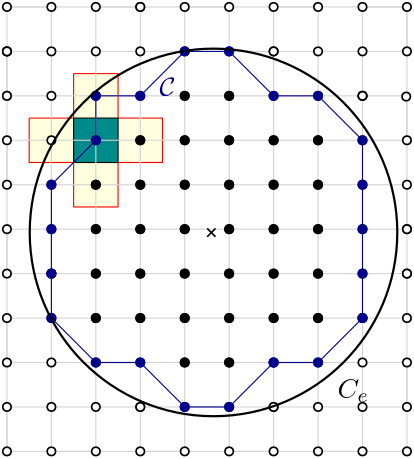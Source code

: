 <?xml version="1.0"?>
<!DOCTYPE ipe SYSTEM "ipe.dtd">
<ipe version="70005" creator="Ipe 7.1.1">
<info created="D:20130524143309" modified="D:20130701140657"/>
<ipestyle name="basic">
<symbol name="arrow/arc(spx)">
<path stroke="sym-stroke" fill="sym-stroke" pen="sym-pen">
0 0 m
-1 0.333 l
-1 -0.333 l
h
</path>
</symbol>
<symbol name="arrow/farc(spx)">
<path stroke="sym-stroke" fill="white" pen="sym-pen">
0 0 m
-1 0.333 l
-1 -0.333 l
h
</path>
</symbol>
<symbol name="mark/circle(sx)" transformations="translations">
<path fill="sym-stroke">
0.6 0 0 0.6 0 0 e
0.4 0 0 0.4 0 0 e
</path>
</symbol>
<symbol name="mark/disk(sx)" transformations="translations">
<path fill="sym-stroke">
0.6 0 0 0.6 0 0 e
</path>
</symbol>
<symbol name="mark/fdisk(sfx)" transformations="translations">
<group>
<path fill="sym-fill">
0.5 0 0 0.5 0 0 e
</path>
<path fill="sym-stroke" fillrule="eofill">
0.6 0 0 0.6 0 0 e
0.4 0 0 0.4 0 0 e
</path>
</group>
</symbol>
<symbol name="mark/box(sx)" transformations="translations">
<path fill="sym-stroke" fillrule="eofill">
-0.6 -0.6 m
0.6 -0.6 l
0.6 0.6 l
-0.6 0.6 l
h
-0.4 -0.4 m
0.4 -0.4 l
0.4 0.4 l
-0.4 0.4 l
h
</path>
</symbol>
<symbol name="mark/square(sx)" transformations="translations">
<path fill="sym-stroke">
-0.6 -0.6 m
0.6 -0.6 l
0.6 0.6 l
-0.6 0.6 l
h
</path>
</symbol>
<symbol name="mark/fsquare(sfx)" transformations="translations">
<group>
<path fill="sym-fill">
-0.5 -0.5 m
0.5 -0.5 l
0.5 0.5 l
-0.5 0.5 l
h
</path>
<path fill="sym-stroke" fillrule="eofill">
-0.6 -0.6 m
0.6 -0.6 l
0.6 0.6 l
-0.6 0.6 l
h
-0.4 -0.4 m
0.4 -0.4 l
0.4 0.4 l
-0.4 0.4 l
h
</path>
</group>
</symbol>
<symbol name="mark/cross(sx)" transformations="translations">
<group>
<path fill="sym-stroke">
-0.43 -0.57 m
0.57 0.43 l
0.43 0.57 l
-0.57 -0.43 l
h
</path>
<path fill="sym-stroke">
-0.43 0.57 m
0.57 -0.43 l
0.43 -0.57 l
-0.57 0.43 l
h
</path>
</group>
</symbol>
<symbol name="arrow/fnormal(spx)">
<path stroke="sym-stroke" fill="white" pen="sym-pen">
0 0 m
-1 0.333 l
-1 -0.333 l
h
</path>
</symbol>
<symbol name="arrow/pointed(spx)">
<path stroke="sym-stroke" fill="sym-stroke" pen="sym-pen">
0 0 m
-1 0.333 l
-0.8 0 l
-1 -0.333 l
h
</path>
</symbol>
<symbol name="arrow/fpointed(spx)">
<path stroke="sym-stroke" fill="white" pen="sym-pen">
0 0 m
-1 0.333 l
-0.8 0 l
-1 -0.333 l
h
</path>
</symbol>
<symbol name="arrow/linear(spx)">
<path stroke="sym-stroke" pen="sym-pen">
-1 0.333 m
0 0 l
-1 -0.333 l
</path>
</symbol>
<symbol name="arrow/fdouble(spx)">
<path stroke="sym-stroke" fill="white" pen="sym-pen">
0 0 m
-1 0.333 l
-1 -0.333 l
h
-1 0 m
-2 0.333 l
-2 -0.333 l
h
</path>
</symbol>
<symbol name="arrow/double(spx)">
<path stroke="sym-stroke" fill="sym-stroke" pen="sym-pen">
0 0 m
-1 0.333 l
-1 -0.333 l
h
-1 0 m
-2 0.333 l
-2 -0.333 l
h
</path>
</symbol>
<pen name="heavier" value="0.8"/>
<pen name="fat" value="1.2"/>
<pen name="ultrafat" value="2"/>
<symbolsize name="large" value="5"/>
<symbolsize name="small" value="2"/>
<symbolsize name="tiny" value="1.1"/>
<arrowsize name="large" value="10"/>
<arrowsize name="small" value="5"/>
<arrowsize name="tiny" value="3"/>
<color name="red" value="1 0 0"/>
<color name="green" value="0 1 0"/>
<color name="blue" value="0 0 1"/>
<color name="yellow" value="1 1 0"/>
<color name="orange" value="1 0.647 0"/>
<color name="gold" value="1 0.843 0"/>
<color name="purple" value="0.627 0.125 0.941"/>
<color name="gray" value="0.745"/>
<color name="brown" value="0.647 0.165 0.165"/>
<color name="navy" value="0 0 0.502"/>
<color name="pink" value="1 0.753 0.796"/>
<color name="seagreen" value="0.18 0.545 0.341"/>
<color name="turquoise" value="0.251 0.878 0.816"/>
<color name="violet" value="0.933 0.51 0.933"/>
<color name="darkblue" value="0 0 0.545"/>
<color name="darkcyan" value="0 0.545 0.545"/>
<color name="darkgray" value="0.663"/>
<color name="darkgreen" value="0 0.392 0"/>
<color name="darkmagenta" value="0.545 0 0.545"/>
<color name="darkorange" value="1 0.549 0"/>
<color name="darkred" value="0.545 0 0"/>
<color name="lightblue" value="0.678 0.847 0.902"/>
<color name="lightcyan" value="0.878 1 1"/>
<color name="lightgray" value="0.827"/>
<color name="lightgreen" value="0.565 0.933 0.565"/>
<color name="lightyellow" value="1 1 0.878"/>
<dashstyle name="dashed" value="[4] 0"/>
<dashstyle name="dotted" value="[1 3] 0"/>
<dashstyle name="dash dotted" value="[4 2 1 2] 0"/>
<dashstyle name="dash dot dotted" value="[4 2 1 2 1 2] 0"/>
<textsize name="large" value="\large"/>
<textsize name="Large" value="\Large"/>
<textsize name="LARGE" value="\LARGE"/>
<textsize name="huge" value="\huge"/>
<textsize name="Huge" value="\Huge"/>
<textsize name="small" value="\small"/>
<textsize name="footnote" value="\footnotesize"/>
<textsize name="tiny" value="\tiny"/>
<textstyle name="center" begin="\begin{center}" end="\end{center}"/>
<textstyle name="itemize" begin="\begin{itemize}" end="\end{itemize}"/>
<textstyle name="item" begin="\begin{itemize}\item{}" end="\end{itemize}"/>
<gridsize name="4 pts" value="4"/>
<gridsize name="8 pts (~3 mm)" value="8"/>
<gridsize name="16 pts (~6 mm)" value="16"/>
<gridsize name="32 pts (~12 mm)" value="32"/>
<gridsize name="10 pts (~3.5 mm)" value="10"/>
<gridsize name="20 pts (~7 mm)" value="20"/>
<gridsize name="14 pts (~5 mm)" value="14"/>
<gridsize name="28 pts (~10 mm)" value="28"/>
<gridsize name="56 pts (~20 mm)" value="56"/>
<anglesize name="90 deg" value="90"/>
<anglesize name="60 deg" value="60"/>
<anglesize name="45 deg" value="45"/>
<anglesize name="30 deg" value="30"/>
<anglesize name="22.5 deg" value="22.5"/>
<tiling name="falling" angle="-60" step="4" width="1"/>
<tiling name="rising" angle="30" step="4" width="1"/>
</ipestyle>
<page>
<layer name="dot"/>
<layer name="circle"/>
<layer name="beta"/>
<layer name="alpha"/>
<layer name="gamma"/>
<view layers="dot circle" active="circle"/>
<path layer="circle" stroke="red" fill="lightyellow">
248 664 m
248 648 l
264 648 l
264 632 l
280 632 l
280 648 l
296 648 l
296 664 l
280 664 l
280 680 l
264 680 l
264 664 l
248 664 l
</path>
<path stroke="black" fill="darkcyan">
264 664 m
264 648 l
280 648 l
280 664 l
264 664 l
264 664 l
</path>
<path stroke="lightgray">
240 704 m
384 704 l
384 688 l
240 688 l
240 672 l
384 672 l
384 656 l
240 656 l
240 640 l
384 640 l
384 624 l
240 624 l
240 608 l
384 608 l
384 592 l
240 592 l
240 576 l
384 576 l
384 560 l
240 560 l
240 544 l
384 544 l
</path>
<path stroke="lightgray">
384 544 m
384 544 l
384 704 l
368 704 l
368 544 l
352 544 l
352 704 l
336 704 l
336 544 l
320 544 l
320 704 l
304 704 l
304 544 l
288 544 l
288 704 l
272 704 l
272 544 l
256 544 l
256 704 l
240 704 l
240 544 l
</path>
<use layer="dot" name="mark/fdisk(sfx)" pos="256 672" size="normal" stroke="black" fill="white"/>
<use name="mark/fdisk(sfx)" pos="256 656" size="normal" stroke="black" fill="white"/>
<use name="mark/disk(sx)" pos="256 640" size="normal" stroke="darkblue"/>
<use name="mark/disk(sx)" pos="256 624" size="normal" stroke="darkblue"/>
<use name="mark/disk(sx)" pos="256 608" size="normal" stroke="darkblue"/>
<use name="mark/disk(sx)" pos="256 608" size="normal" stroke="darkblue"/>
<use name="mark/fdisk(sfx)" pos="256 576" size="normal" stroke="black" fill="white"/>
<use name="mark/disk(sx)" pos="272 576" size="normal" stroke="darkblue"/>
<use name="mark/disk(sx)" pos="272 592" size="normal" stroke="black"/>
<use name="mark/disk(sx)" pos="272 608" size="normal" stroke="black"/>
<use name="mark/disk(sx)" pos="272 624" size="normal" stroke="black"/>
<use name="mark/disk(sx)" pos="272 640" size="normal" stroke="black"/>
<use name="mark/disk(sx)" pos="272 656" size="normal" stroke="darkblue"/>
<use name="mark/disk(sx)" pos="272 672" size="normal" stroke="darkblue"/>
<use name="mark/disk(sx)" pos="288 672" size="normal" stroke="darkblue"/>
<use name="mark/disk(sx)" pos="288 656" size="normal" stroke="black"/>
<use name="mark/disk(sx)" pos="288 640" size="normal" stroke="black"/>
<use name="mark/disk(sx)" pos="288 624" size="normal" stroke="black"/>
<use name="mark/disk(sx)" pos="288 608" size="normal" stroke="black"/>
<use name="mark/disk(sx)" pos="288 592" size="normal" stroke="black"/>
<use name="mark/disk(sx)" pos="288 576" size="normal" stroke="darkblue"/>
<use name="mark/disk(sx)" pos="304 576" size="normal" stroke="black"/>
<use name="mark/disk(sx)" pos="304 592" size="normal" stroke="black"/>
<use name="mark/disk(sx)" pos="304 608" size="normal" stroke="black"/>
<use name="mark/disk(sx)" pos="304 624" size="normal" stroke="black"/>
<use name="mark/disk(sx)" pos="304 640" size="normal" stroke="black"/>
<use name="mark/disk(sx)" pos="304 656" size="normal" stroke="black"/>
<use name="mark/disk(sx)" pos="304 672" size="normal" stroke="black"/>
<use name="mark/disk(sx)" pos="320 672" size="normal" stroke="black"/>
<use name="mark/disk(sx)" pos="320 656" size="normal" stroke="black"/>
<use name="mark/disk(sx)" pos="320 640" size="normal" stroke="black"/>
<use name="mark/disk(sx)" pos="320 624" size="normal" stroke="black"/>
<use name="mark/disk(sx)" pos="320 608" size="normal" stroke="black"/>
<use name="mark/disk(sx)" pos="320 592" size="normal" stroke="black"/>
<use name="mark/disk(sx)" pos="320 576" size="normal" stroke="black"/>
<use name="mark/disk(sx)" pos="336 656" size="normal" stroke="black"/>
<use name="mark/disk(sx)" pos="336 640" size="normal" stroke="black"/>
<use name="mark/disk(sx)" pos="336 624" size="normal" stroke="black"/>
<use name="mark/disk(sx)" pos="336 608" size="normal" stroke="black"/>
<use name="mark/disk(sx)" pos="336 576" size="normal" stroke="darkblue"/>
<use name="mark/disk(sx)" pos="336 576" size="normal" stroke="darkblue"/>
<use name="mark/disk(sx)" pos="352 576" size="normal" stroke="darkblue"/>
<use name="mark/disk(sx)" pos="352 592" size="normal" stroke="black"/>
<use name="mark/disk(sx)" pos="352 608" size="normal" stroke="black"/>
<use name="mark/disk(sx)" pos="352 640" size="normal" stroke="black"/>
<use name="mark/disk(sx)" pos="352 656" size="normal" stroke="black"/>
<use name="mark/disk(sx)" pos="352 672" size="normal" stroke="darkblue"/>
<use name="mark/disk(sx)" pos="336 672" size="normal" stroke="darkblue"/>
<use name="mark/disk(sx)" pos="352 624" size="normal" stroke="black"/>
<use name="mark/disk(sx)" pos="336 592" size="normal" stroke="black"/>
<use name="mark/fdisk(sfx)" pos="368 576" size="normal" stroke="black" fill="white"/>
<use name="mark/disk(sx)" pos="368 592" size="normal" stroke="darkblue"/>
<use name="mark/disk(sx)" pos="368 592" size="normal" stroke="darkblue"/>
<use name="mark/disk(sx)" pos="368 608" size="normal" stroke="darkblue"/>
<use name="mark/disk(sx)" pos="368 624" size="normal" stroke="darkblue"/>
<use name="mark/disk(sx)" pos="368 640" size="normal" stroke="darkblue"/>
<use name="mark/fdisk(sfx)" pos="368 672" size="normal" stroke="black" fill="white"/>
<use name="mark/fdisk(sfx)" pos="368 672" size="normal" stroke="black" fill="white"/>
<use name="mark/fdisk(sfx)" pos="368 672" size="normal" stroke="black" fill="white"/>
<use name="mark/disk(sx)" pos="368 656" size="normal" stroke="darkblue"/>
<use name="mark/fdisk(sfx)" pos="352 560" size="normal" stroke="black" fill="white"/>
<use name="mark/fdisk(sfx)" pos="336 560" size="normal" stroke="black" fill="white"/>
<use name="mark/disk(sx)" pos="320 560" size="normal" stroke="darkblue"/>
<use name="mark/fdisk(sfx)" pos="288 560" size="normal" stroke="black" fill="white"/>
<use name="mark/fdisk(sfx)" pos="288 560" size="normal" stroke="black" fill="white"/>
<use name="mark/fdisk(sfx)" pos="272 560" size="normal" stroke="black" fill="white"/>
<use name="mark/fdisk(sfx)" pos="256 560" size="normal" stroke="black" fill="white"/>
<use name="mark/disk(sx)" pos="304 560" size="normal" stroke="darkblue"/>
<use name="mark/fdisk(sfx)" pos="368 560" size="normal" stroke="black" fill="white"/>
<use name="mark/fdisk(sfx)" pos="336 560" size="normal" stroke="black" fill="white"/>
<use name="mark/disk(sx)" pos="288 656" size="normal" stroke="black"/>
<use name="mark/disk(sx)" pos="272 672" size="normal" stroke="darkblue"/>
<use name="mark/disk(sx)" pos="288 672" size="normal" stroke="darkblue"/>
<use name="mark/disk(sx)" pos="304 672" size="normal" stroke="black"/>
<use name="mark/disk(sx)" pos="320 672" size="normal" stroke="black"/>
<use name="mark/disk(sx)" pos="336 672" size="normal" stroke="darkblue"/>
<use name="mark/disk(sx)" pos="352 672" size="normal" stroke="darkblue"/>
<use name="mark/disk(sx)" pos="352 656" size="normal" stroke="black"/>
<use name="mark/disk(sx)" pos="368 656" size="normal" stroke="darkblue"/>
<use name="mark/disk(sx)" pos="368 640" size="normal" stroke="darkblue"/>
<use name="mark/disk(sx)" pos="352 640" size="normal" stroke="black"/>
<use name="mark/disk(sx)" pos="336 640" size="normal" stroke="black"/>
<use name="mark/disk(sx)" pos="336 656" size="normal" stroke="black"/>
<use name="mark/disk(sx)" pos="320 656" size="normal" stroke="black"/>
<use name="mark/disk(sx)" pos="320 640" size="normal" stroke="black"/>
<use name="mark/disk(sx)" pos="304 640" size="normal" stroke="black"/>
<use name="mark/disk(sx)" pos="304 656" size="normal" stroke="black"/>
<use name="mark/disk(sx)" pos="288 624" size="normal" stroke="black"/>
<use name="mark/disk(sx)" pos="288 640" size="normal" stroke="black"/>
<use name="mark/disk(sx)" pos="272 640" size="normal" stroke="black"/>
<use name="mark/disk(sx)" pos="272 656" size="normal" stroke="darkblue"/>
<use name="mark/disk(sx)" pos="256 640" size="normal" stroke="darkblue"/>
<use name="mark/disk(sx)" pos="256 624" size="normal" stroke="darkblue"/>
<use name="mark/disk(sx)" pos="272 624" size="normal" stroke="black"/>
<use name="mark/disk(sx)" pos="304 624" size="normal" stroke="black"/>
<use name="mark/disk(sx)" pos="320 624" size="normal" stroke="black"/>
<use name="mark/disk(sx)" pos="336 624" size="normal" stroke="black"/>
<use name="mark/disk(sx)" pos="352 624" size="normal" stroke="black"/>
<use name="mark/disk(sx)" pos="368 624" size="normal" stroke="darkblue"/>
<use name="mark/disk(sx)" pos="368 608" size="normal" stroke="darkblue"/>
<use name="mark/disk(sx)" pos="352 608" size="normal" stroke="black"/>
<use name="mark/disk(sx)" pos="336 608" size="normal" stroke="black"/>
<use name="mark/disk(sx)" pos="320 608" size="normal" stroke="black"/>
<use name="mark/disk(sx)" pos="304 608" size="normal" stroke="black"/>
<use name="mark/disk(sx)" pos="288 608" size="normal" stroke="black"/>
<use name="mark/disk(sx)" pos="272 608" size="normal" stroke="black"/>
<use name="mark/disk(sx)" pos="256 608" size="normal" stroke="darkblue"/>
<use name="mark/disk(sx)" pos="272 592" size="normal" stroke="black"/>
<use name="mark/disk(sx)" pos="288 592" size="normal" stroke="black"/>
<use name="mark/disk(sx)" pos="304 592" size="normal" stroke="black"/>
<use name="mark/disk(sx)" pos="320 592" size="normal" stroke="black"/>
<use name="mark/disk(sx)" pos="336 592" size="normal" stroke="black"/>
<use name="mark/disk(sx)" pos="352 592" size="normal" stroke="black"/>
<use name="mark/disk(sx)" pos="368 592" size="normal" stroke="darkblue"/>
<use name="mark/disk(sx)" pos="352 576" size="normal" stroke="darkblue"/>
<use name="mark/disk(sx)" pos="336 576" size="normal" stroke="darkblue"/>
<use name="mark/disk(sx)" pos="320 576" size="normal" stroke="black"/>
<use name="mark/disk(sx)" pos="304 576" size="normal" stroke="black"/>
<use name="mark/disk(sx)" pos="288 576" size="normal" stroke="darkblue"/>
<use name="mark/disk(sx)" pos="272 576" size="normal" stroke="darkblue"/>
<use name="mark/disk(sx)" pos="304 560" size="normal" stroke="darkblue"/>
<use name="mark/disk(sx)" pos="320 560" size="normal" stroke="darkblue"/>
<use layer="circle" name="mark/cross(sx)" pos="313.578 622.758" size="normal" stroke="black"/>
<use layer="dot" name="mark/fdisk(sfx)" pos="336 688" size="normal" stroke="black" fill="white"/>
<use name="mark/fdisk(sfx)" pos="336 688" size="normal" stroke="black" fill="white"/>
<use name="mark/fdisk(sfx)" pos="352 688" size="normal" stroke="black" fill="white"/>
<use name="mark/fdisk(sfx)" pos="368 688" size="normal" stroke="black" fill="white"/>
<use name="mark/fdisk(sfx)" pos="384 688" size="normal" stroke="black" fill="white"/>
<use name="mark/fdisk(sfx)" pos="384 656" size="normal" stroke="black" fill="white"/>
<use name="mark/fdisk(sfx)" pos="384 624" size="normal" stroke="black" fill="white"/>
<use name="mark/fdisk(sfx)" pos="384 608" size="normal" stroke="black" fill="white"/>
<use name="mark/fdisk(sfx)" pos="384 608" size="normal" stroke="black" fill="white"/>
<use name="mark/fdisk(sfx)" pos="384 592" size="normal" stroke="black" fill="white"/>
<use name="mark/fdisk(sfx)" pos="384 576" size="normal" stroke="black" fill="white"/>
<use name="mark/fdisk(sfx)" pos="384 624" size="normal" stroke="black" fill="white"/>
<use name="mark/fdisk(sfx)" pos="384 640" size="normal" stroke="black" fill="white"/>
<use matrix="1 0 0 1 -0.269329 -0.269329" name="mark/fdisk(sfx)" pos="384 672" size="normal" stroke="black" fill="white"/>
<use name="mark/fdisk(sfx)" pos="384 560" size="normal" stroke="black" fill="white"/>
<use name="mark/fdisk(sfx)" pos="240 688" size="normal" stroke="black" fill="white"/>
<use name="mark/fdisk(sfx)" pos="240 672" size="normal" stroke="black" fill="white"/>
<use name="mark/fdisk(sfx)" pos="240 672" size="normal" stroke="black" fill="white"/>
<use name="mark/fdisk(sfx)" pos="240 688" size="normal" stroke="black" fill="white"/>
<use name="mark/fdisk(sfx)" pos="240 656" size="normal" stroke="white" fill="white"/>
<use name="mark/fdisk(sfx)" pos="240 656" size="normal" stroke="white" fill="white"/>
<use name="mark/fdisk(sfx)" pos="240 672" size="normal" stroke="white" fill="white"/>
<use name="mark/fdisk(sfx)" pos="240 688" size="normal" stroke="black" fill="white"/>
<use name="mark/fdisk(sfx)" pos="240 672" size="normal" stroke="black" fill="white"/>
<use name="mark/fdisk(sfx)" pos="240 656" size="normal" stroke="black" fill="white"/>
<use name="mark/fdisk(sfx)" pos="240 640" size="normal" stroke="black" fill="white"/>
<use name="mark/fdisk(sfx)" pos="240 624" size="normal" stroke="black" fill="white"/>
<use name="mark/fdisk(sfx)" pos="240 608" size="normal" stroke="black" fill="white"/>
<use name="mark/fdisk(sfx)" pos="240 576" size="normal" stroke="black" fill="white"/>
<use name="mark/fdisk(sfx)" pos="240 592" size="normal" stroke="black" fill="white"/>
<use name="mark/fdisk(sfx)" pos="240 560" size="normal" stroke="black" fill="white"/>
<use name="mark/fdisk(sfx)" pos="240 704" size="normal" stroke="black" fill="white"/>
<use name="mark/fdisk(sfx)" pos="256 704" size="normal" stroke="black" fill="white"/>
<use name="mark/fdisk(sfx)" pos="352 704" size="normal" stroke="black" fill="white"/>
<use name="mark/fdisk(sfx)" pos="368 704" size="normal" stroke="black" fill="white"/>
<use name="mark/fdisk(sfx)" pos="384 704" size="normal" stroke="black" fill="white"/>
<use name="mark/fdisk(sfx)" pos="336 704" size="normal" stroke="black" fill="white"/>
<use name="mark/fdisk(sfx)" pos="304 704" size="normal" stroke="black" fill="white"/>
<use name="mark/fdisk(sfx)" pos="288 704" size="normal" stroke="black" fill="white"/>
<use name="mark/fdisk(sfx)" pos="288 704" size="normal" stroke="black" fill="white"/>
<use name="mark/fdisk(sfx)" pos="272 704" size="normal" stroke="black" fill="white"/>
<use name="mark/fdisk(sfx)" pos="320 704" size="normal" stroke="black" fill="white"/>
<use name="mark/fdisk(sfx)" pos="240 544" size="normal" stroke="black" fill="white"/>
<use name="mark/fdisk(sfx)" pos="256 544" size="normal" stroke="black" fill="white"/>
<use name="mark/fdisk(sfx)" pos="272 544" size="normal" stroke="black" fill="white"/>
<use name="mark/fdisk(sfx)" pos="288 544" size="normal" stroke="black" fill="white"/>
<use name="mark/fdisk(sfx)" pos="304 544" size="normal" stroke="black" fill="white"/>
<use name="mark/fdisk(sfx)" pos="320 544" size="normal" stroke="black" fill="white"/>
<use name="mark/fdisk(sfx)" pos="336 544" size="normal" stroke="black" fill="white"/>
<use name="mark/fdisk(sfx)" pos="352 544" size="normal" stroke="black" fill="white"/>
<use name="mark/fdisk(sfx)" pos="384 544" size="normal" stroke="black" fill="white"/>
<use name="mark/fdisk(sfx)" pos="368 544" size="normal" stroke="black" fill="white"/>
<use name="mark/fdisk(sfx)" pos="256 688" size="normal" stroke="black" fill="white"/>
<use name="mark/fdisk(sfx)" pos="272 688" size="normal" stroke="black" fill="white"/>
<use name="mark/fdisk(sfx)" pos="288 688" size="normal" stroke="black" fill="white"/>
<path layer="beta" stroke="red" pen="heavier" arrow="normal/normal">
256.211 591.516 m
320.581 687.667 l
336.471 560.543 l
256.48 591.785 l
</path>
<path stroke="purple" pen="heavier" arrow="normal/normal">
288 640 m
336 608 l
</path>
<path stroke="purple" pen="heavier" arrow="normal/normal">
328.661 624.644 m
199.113 607.945 l
</path>
<path layer="alpha" stroke="blue">
304 688 m
320 688 l
352 672 l
368 656 l
368 592 l
336 560 l
304 560 l
272 576 l
256 592 l
256 640 l
272 672 l
304 688 l
</path>
<path layer="gamma" stroke="black">
304 688 m
336 688 l
368 672 l
384 640 l
</path>
<path stroke="black">
384 640 m
384 592 l
320 544 l
272 560 l
256 592 l
256 592 l
</path>
<path stroke="black">
256 656 m
240 624 l
256 592 l
256 592 l
</path>
<path stroke="black">
256 656 m
272 688 l
304 688 l
</path>
<use layer="dot" name="mark/disk(sx)" pos="304 688" size="normal" stroke="darkblue"/>
<use name="mark/disk(sx)" pos="320 688" size="normal" stroke="darkblue"/>
<use name="mark/disk(sx)" pos="320 688" size="normal" stroke="darkblue"/>
<use name="mark/disk(sx)" pos="304 688" size="normal" stroke="darkblue"/>
<use name="mark/disk(sx)" pos="256 592" size="normal" stroke="darkblue"/>
<use name="mark/disk(sx)" pos="256 592" size="normal" stroke="darkblue"/>
<text layer="circle" matrix="1 0 0 1 1.40049 -6.65243" transformations="translations" pos="293.5 678.463" stroke="darkblue" type="label" valign="baseline">$\mathcal{C}$</text>
<path stroke="darkblue">
320 688 m
304 688 l
288 672 l
272 672 l
272 656 l
256 640 l
256 592 l
272 576 l
288 576 l
304 560 l
320 560 l
336 576 l
352 576 l
368 592 l
368 656 l
352 672 l
336 672 l
320 688 l
</path>
<text matrix="1 0 0 1 0.455166 -5.00683" transformations="translations" pos="358.561 568.23" stroke="black" type="label" valign="baseline">$C_e$</text>
<path stroke="black" pen="heavier">
66.163 0 0 66.163 314.363 622.823 e
</path>
</page>
</ipe>
